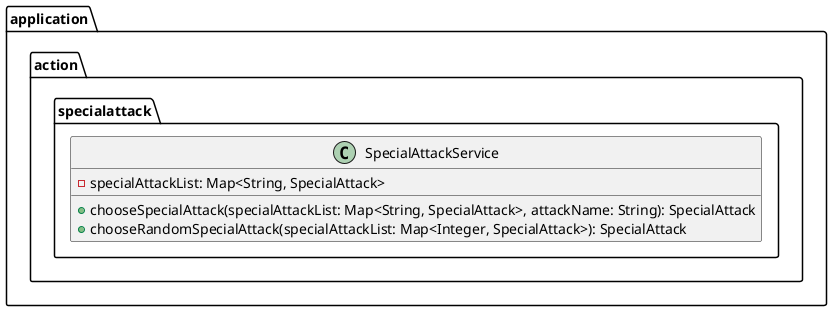 @startuml

package application.action.specialattack {
  class SpecialAttackService {
    - specialAttackList: Map<String, SpecialAttack>
    + chooseSpecialAttack(specialAttackList: Map<String, SpecialAttack>, attackName: String): SpecialAttack
    + chooseRandomSpecialAttack(specialAttackList: Map<Integer, SpecialAttack>): SpecialAttack
  }
}

@enduml
